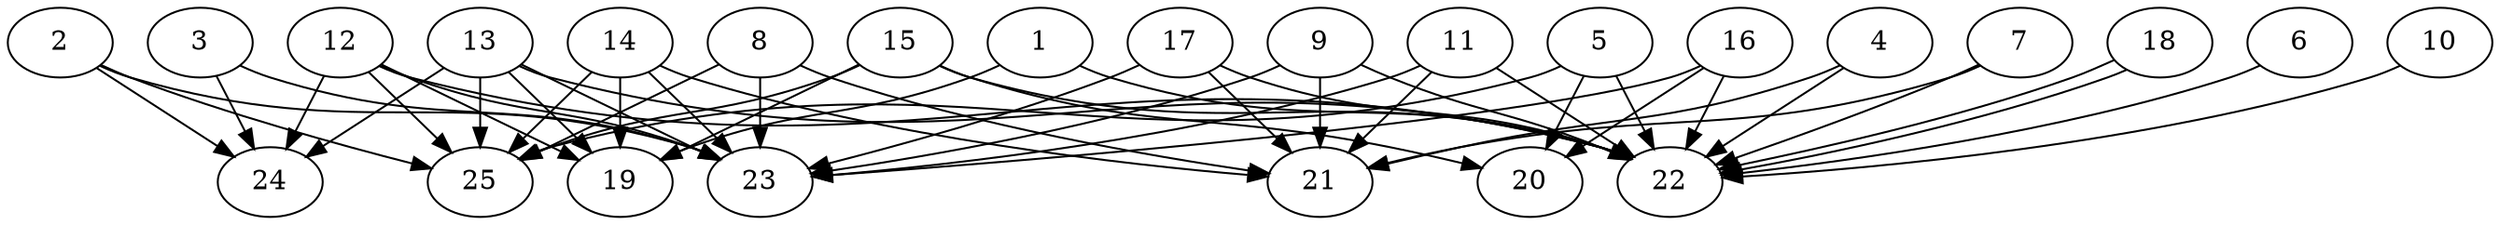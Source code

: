 // DAG automatically generated by daggen at Thu Oct  3 14:00:39 2019
// ./daggen --dot -n 25 --ccr 0.3 --fat 0.9 --regular 0.7 --density 0.9 --mindata 5242880 --maxdata 52428800 
digraph G {
  1 [size="36986880", alpha="0.08", expect_size="11096064"] 
  1 -> 19 [size ="11096064"]
  1 -> 22 [size ="11096064"]
  2 [size="69635413", alpha="0.12", expect_size="20890624"] 
  2 -> 23 [size ="20890624"]
  2 -> 24 [size ="20890624"]
  2 -> 25 [size ="20890624"]
  3 [size="30296747", alpha="0.06", expect_size="9089024"] 
  3 -> 23 [size ="9089024"]
  3 -> 24 [size ="9089024"]
  4 [size="170577920", alpha="0.03", expect_size="51173376"] 
  4 -> 21 [size ="51173376"]
  4 -> 22 [size ="51173376"]
  5 [size="120203947", alpha="0.18", expect_size="36061184"] 
  5 -> 20 [size ="36061184"]
  5 -> 22 [size ="36061184"]
  5 -> 25 [size ="36061184"]
  6 [size="50885973", alpha="0.05", expect_size="15265792"] 
  6 -> 22 [size ="15265792"]
  7 [size="84804267", alpha="0.07", expect_size="25441280"] 
  7 -> 21 [size ="25441280"]
  7 -> 22 [size ="25441280"]
  8 [size="173718187", alpha="0.11", expect_size="52115456"] 
  8 -> 21 [size ="52115456"]
  8 -> 23 [size ="52115456"]
  8 -> 25 [size ="52115456"]
  9 [size="74089813", alpha="0.08", expect_size="22226944"] 
  9 -> 21 [size ="22226944"]
  9 -> 22 [size ="22226944"]
  9 -> 23 [size ="22226944"]
  10 [size="66618027", alpha="0.18", expect_size="19985408"] 
  10 -> 22 [size ="19985408"]
  11 [size="107195733", alpha="0.20", expect_size="32158720"] 
  11 -> 21 [size ="32158720"]
  11 -> 22 [size ="32158720"]
  11 -> 23 [size ="32158720"]
  12 [size="170151253", alpha="0.19", expect_size="51045376"] 
  12 -> 19 [size ="51045376"]
  12 -> 22 [size ="51045376"]
  12 -> 23 [size ="51045376"]
  12 -> 24 [size ="51045376"]
  12 -> 25 [size ="51045376"]
  13 [size="104106667", alpha="0.05", expect_size="31232000"] 
  13 -> 19 [size ="31232000"]
  13 -> 22 [size ="31232000"]
  13 -> 23 [size ="31232000"]
  13 -> 24 [size ="31232000"]
  13 -> 25 [size ="31232000"]
  14 [size="148988587", alpha="0.13", expect_size="44696576"] 
  14 -> 19 [size ="44696576"]
  14 -> 21 [size ="44696576"]
  14 -> 23 [size ="44696576"]
  14 -> 25 [size ="44696576"]
  15 [size="171683840", alpha="0.10", expect_size="51505152"] 
  15 -> 19 [size ="51505152"]
  15 -> 20 [size ="51505152"]
  15 -> 22 [size ="51505152"]
  15 -> 25 [size ="51505152"]
  16 [size="152060587", alpha="0.00", expect_size="45618176"] 
  16 -> 20 [size ="45618176"]
  16 -> 22 [size ="45618176"]
  16 -> 23 [size ="45618176"]
  17 [size="30419627", alpha="0.05", expect_size="9125888"] 
  17 -> 21 [size ="9125888"]
  17 -> 22 [size ="9125888"]
  17 -> 23 [size ="9125888"]
  18 [size="84821333", alpha="0.03", expect_size="25446400"] 
  18 -> 22 [size ="25446400"]
  18 -> 22 [size ="25446400"]
  19 [size="173608960", alpha="0.07", expect_size="52082688"] 
  20 [size="81411413", alpha="0.08", expect_size="24423424"] 
  21 [size="69369173", alpha="0.11", expect_size="20810752"] 
  22 [size="66495147", alpha="0.01", expect_size="19948544"] 
  23 [size="59146240", alpha="0.12", expect_size="17743872"] 
  24 [size="94733653", alpha="0.03", expect_size="28420096"] 
  25 [size="40243200", alpha="0.08", expect_size="12072960"] 
}
